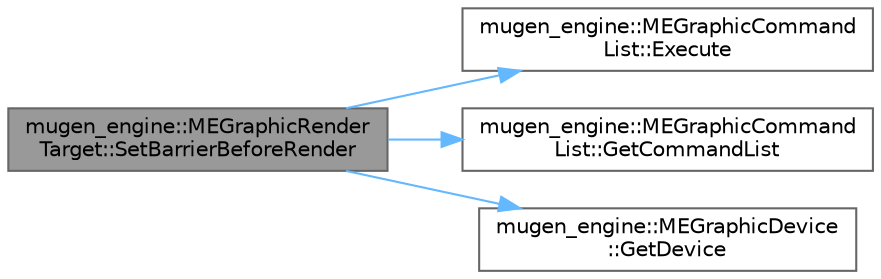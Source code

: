 digraph "mugen_engine::MEGraphicRenderTarget::SetBarrierBeforeRender"
{
 // LATEX_PDF_SIZE
  bgcolor="transparent";
  edge [fontname=Helvetica,fontsize=10,labelfontname=Helvetica,labelfontsize=10];
  node [fontname=Helvetica,fontsize=10,shape=box,height=0.2,width=0.4];
  rankdir="LR";
  Node1 [id="Node000001",label="mugen_engine::MEGraphicRender\lTarget::SetBarrierBeforeRender",height=0.2,width=0.4,color="gray40", fillcolor="grey60", style="filled", fontcolor="black",tooltip="描画前バリア"];
  Node1 -> Node2 [id="edge4_Node000001_Node000002",color="steelblue1",style="solid",tooltip=" "];
  Node2 [id="Node000002",label="mugen_engine::MEGraphicCommand\lList::Execute",height=0.2,width=0.4,color="grey40", fillcolor="white", style="filled",URL="$classmugen__engine_1_1_m_e_graphic_command_list.html#a0851e4dc9ed7b6e1381cb6b169412c56",tooltip="実行&GPU処理を待機"];
  Node1 -> Node3 [id="edge5_Node000001_Node000003",color="steelblue1",style="solid",tooltip=" "];
  Node3 [id="Node000003",label="mugen_engine::MEGraphicCommand\lList::GetCommandList",height=0.2,width=0.4,color="grey40", fillcolor="white", style="filled",URL="$classmugen__engine_1_1_m_e_graphic_command_list.html#a5a1e2cc2bc3bca3eddec5081531e5113",tooltip="コマンドリストの生ポインタを取得"];
  Node1 -> Node4 [id="edge6_Node000001_Node000004",color="steelblue1",style="solid",tooltip=" "];
  Node4 [id="Node000004",label="mugen_engine::MEGraphicDevice\l::GetDevice",height=0.2,width=0.4,color="grey40", fillcolor="white", style="filled",URL="$classmugen__engine_1_1_m_e_graphic_device.html#a1b80c568c2b2708835c532d31a748b25",tooltip="デバイスの生ポインタを取得"];
}
